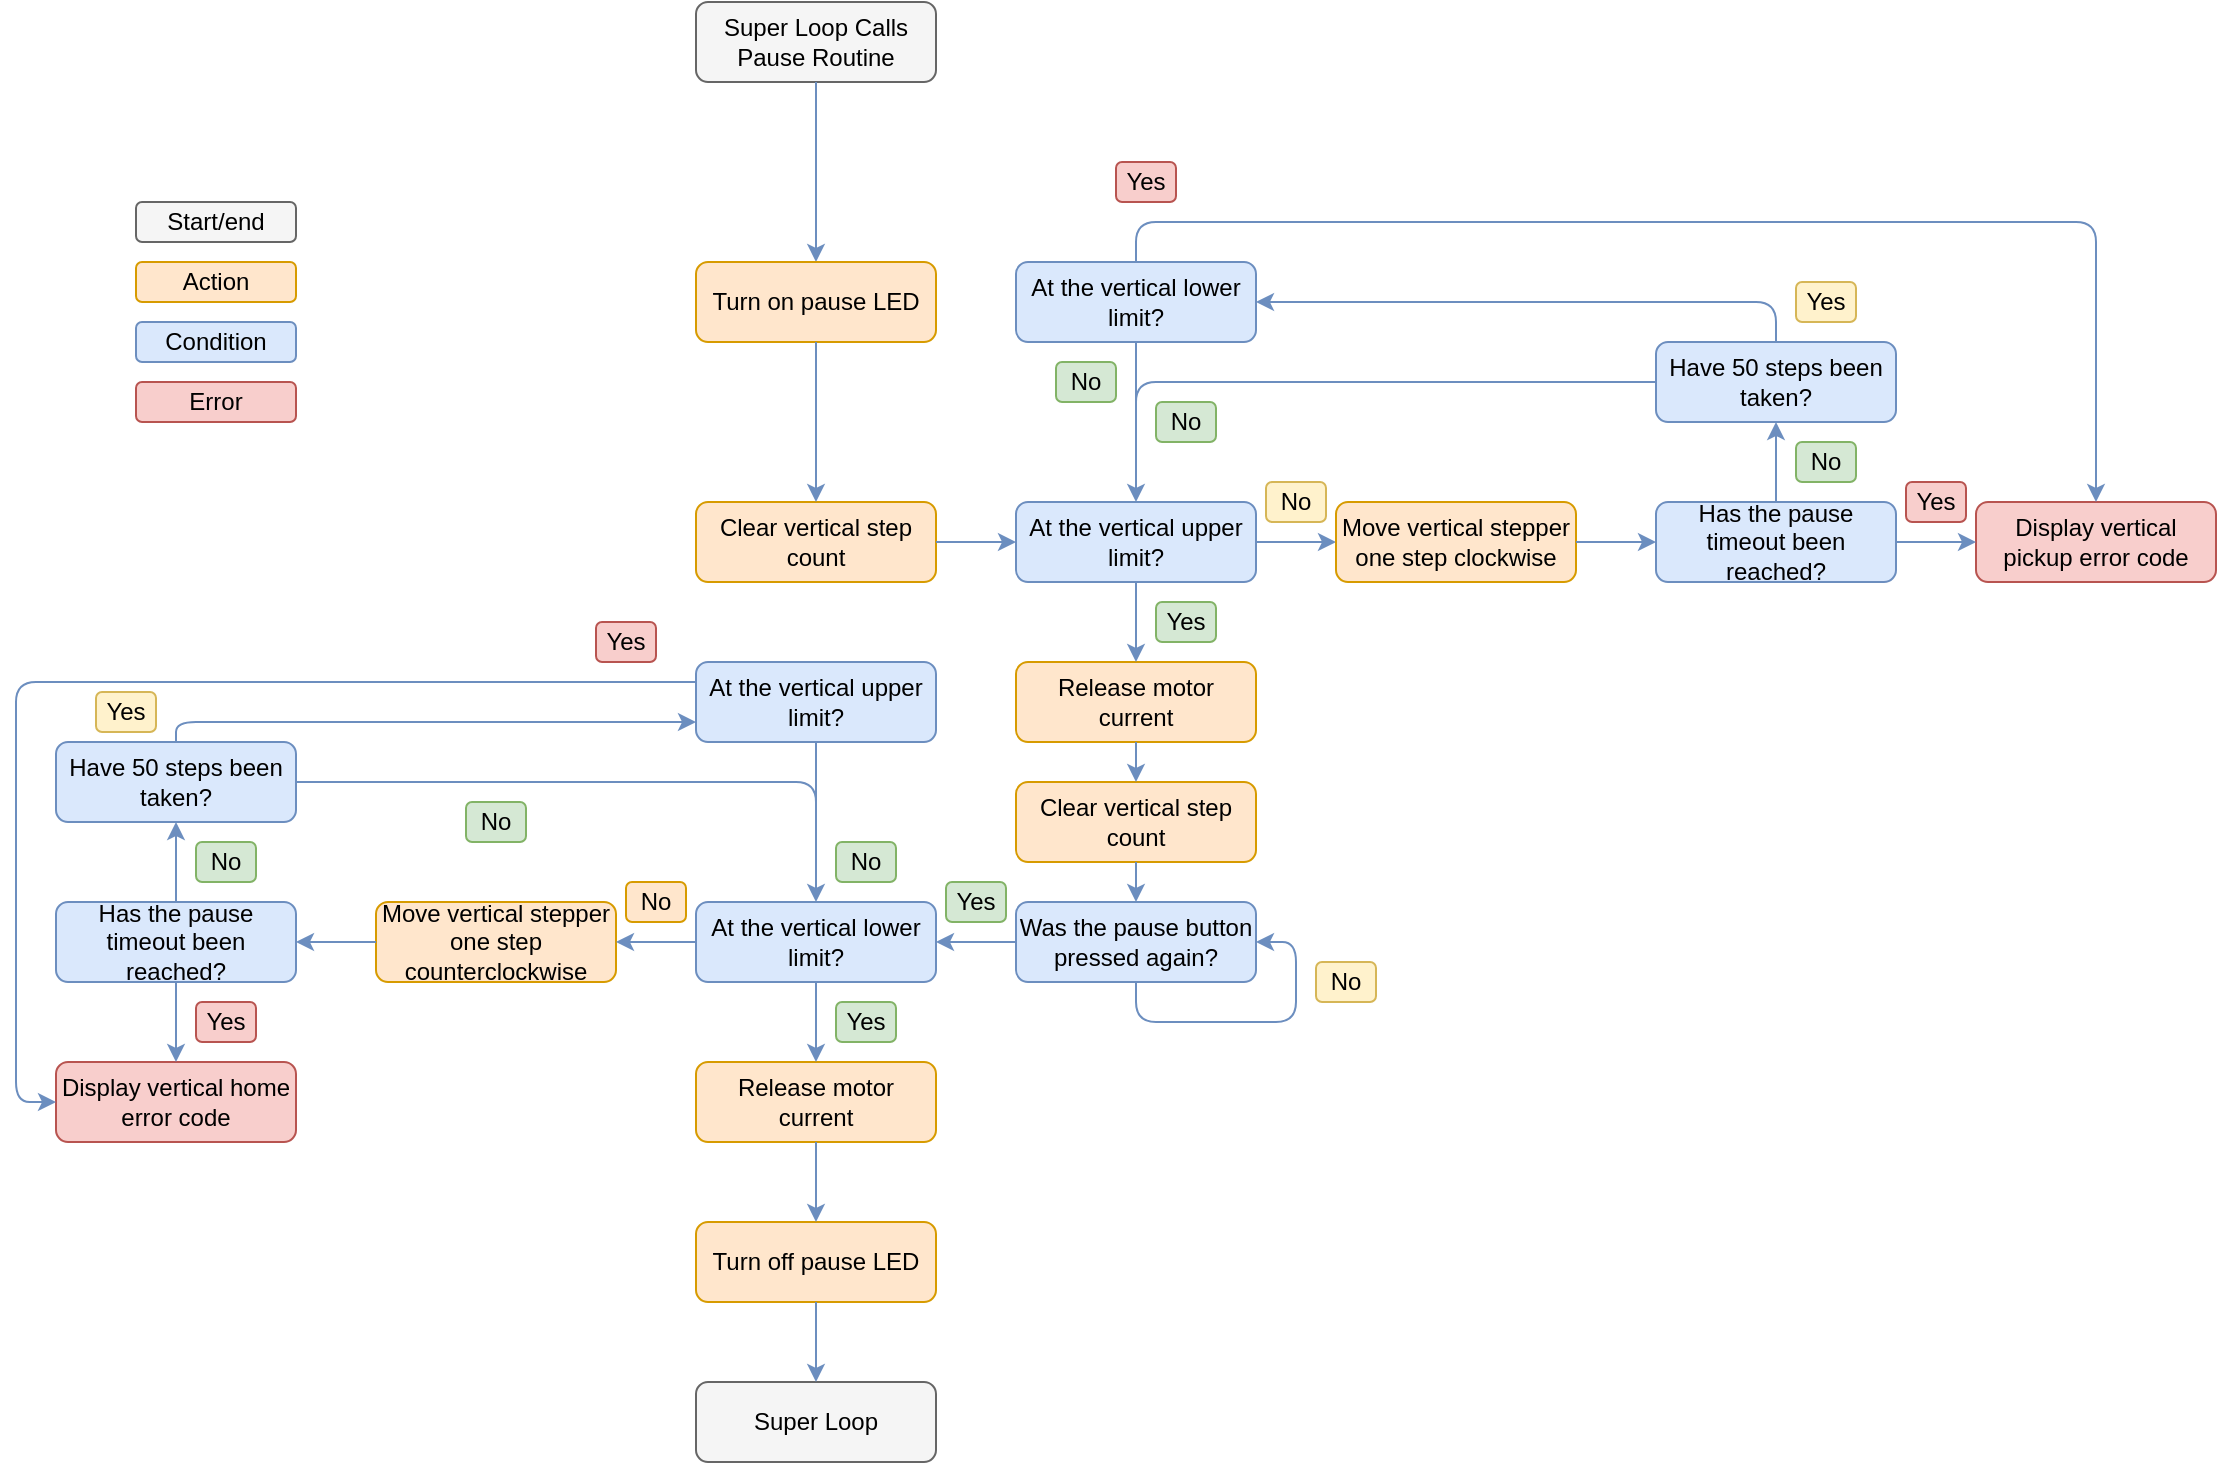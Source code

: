 <mxfile>
    <diagram id="YOFdkvzD34kuaXYOyUkx" name="Page-1">
        <mxGraphModel dx="1281" dy="941" grid="1" gridSize="10" guides="1" tooltips="1" connect="1" arrows="1" fold="1" page="1" pageScale="1" pageWidth="1600" pageHeight="1600" background="none" math="0" shadow="0">
            <root>
                <mxCell id="0"/>
                <mxCell id="1" parent="0"/>
                <mxCell id="12" value="&lt;font color=&quot;#000000&quot;&gt;Super Loop Calls Pause Routine&lt;/font&gt;" style="rounded=1;whiteSpace=wrap;html=1;fillColor=#f5f5f5;strokeColor=#666666;fontColor=#333333;" parent="1" vertex="1">
                    <mxGeometry x="640" y="40" width="120" height="40" as="geometry"/>
                </mxCell>
                <mxCell id="14" value="" style="endArrow=classic;html=1;fillColor=#dae8fc;strokeColor=#6c8ebf;entryX=0.5;entryY=0;entryDx=0;entryDy=0;exitX=0.5;exitY=1;exitDx=0;exitDy=0;" parent="1" edge="1" target="16" source="12">
                    <mxGeometry width="50" height="50" relative="1" as="geometry">
                        <mxPoint x="700" y="220" as="sourcePoint"/>
                        <mxPoint x="700" y="210" as="targetPoint"/>
                    </mxGeometry>
                </mxCell>
                <mxCell id="16" value="&lt;font color=&quot;#000000&quot;&gt;Turn on pause LED&lt;/font&gt;" style="rounded=1;whiteSpace=wrap;html=1;fillColor=#ffe6cc;strokeColor=#d79b00;" parent="1" vertex="1">
                    <mxGeometry x="640" y="170" width="120" height="40" as="geometry"/>
                </mxCell>
                <mxCell id="22" value="&lt;font color=&quot;#000000&quot;&gt;No&lt;/font&gt;" style="rounded=1;whiteSpace=wrap;html=1;fillColor=#fff2cc;strokeColor=#d6b656;direction=west;" parent="1" vertex="1">
                    <mxGeometry x="925" y="280" width="30" height="20" as="geometry"/>
                </mxCell>
                <mxCell id="25" value="&lt;font color=&quot;#000000&quot;&gt;Yes&lt;/font&gt;" style="rounded=1;whiteSpace=wrap;html=1;fillColor=#d5e8d4;strokeColor=#82b366;" parent="1" vertex="1">
                    <mxGeometry x="870" y="340" width="30" height="20" as="geometry"/>
                </mxCell>
                <mxCell id="42" value="&lt;font color=&quot;#000000&quot;&gt;Clear vertical step count&lt;/font&gt;" style="rounded=1;whiteSpace=wrap;html=1;fillColor=#ffe6cc;strokeColor=#d79b00;" vertex="1" parent="1">
                    <mxGeometry x="640" y="290" width="120" height="40" as="geometry"/>
                </mxCell>
                <mxCell id="43" value="" style="endArrow=classic;html=1;fillColor=#dae8fc;strokeColor=#6c8ebf;exitX=0.5;exitY=1;exitDx=0;exitDy=0;entryX=0.5;entryY=0;entryDx=0;entryDy=0;" edge="1" parent="1" source="16" target="42">
                    <mxGeometry width="50" height="50" relative="1" as="geometry">
                        <mxPoint x="710" y="180" as="sourcePoint"/>
                        <mxPoint x="710" y="220" as="targetPoint"/>
                    </mxGeometry>
                </mxCell>
                <mxCell id="44" value="&lt;font color=&quot;#000000&quot;&gt;At the vertical upper limit?&lt;/font&gt;" style="rounded=1;whiteSpace=wrap;html=1;fillColor=#dae8fc;strokeColor=#6c8ebf;" vertex="1" parent="1">
                    <mxGeometry x="800" y="290" width="120" height="40" as="geometry"/>
                </mxCell>
                <mxCell id="45" value="" style="endArrow=classic;html=1;fillColor=#dae8fc;strokeColor=#6c8ebf;exitX=1;exitY=0.5;exitDx=0;exitDy=0;entryX=0;entryY=0.5;entryDx=0;entryDy=0;" edge="1" parent="1" source="42" target="44">
                    <mxGeometry width="50" height="50" relative="1" as="geometry">
                        <mxPoint x="710" y="260" as="sourcePoint"/>
                        <mxPoint x="710" y="300" as="targetPoint"/>
                    </mxGeometry>
                </mxCell>
                <mxCell id="47" value="&lt;font color=&quot;#000000&quot;&gt;Release motor current&lt;/font&gt;" style="rounded=1;whiteSpace=wrap;html=1;fillColor=#ffe6cc;strokeColor=#d79b00;" vertex="1" parent="1">
                    <mxGeometry x="800" y="370" width="120" height="40" as="geometry"/>
                </mxCell>
                <mxCell id="48" value="&lt;font color=&quot;#000000&quot;&gt;Clear vertical step count&lt;/font&gt;" style="rounded=1;whiteSpace=wrap;html=1;fillColor=#ffe6cc;strokeColor=#d79b00;" vertex="1" parent="1">
                    <mxGeometry x="800" y="430" width="120" height="40" as="geometry"/>
                </mxCell>
                <mxCell id="49" value="" style="endArrow=classic;html=1;fillColor=#dae8fc;strokeColor=#6c8ebf;exitX=0.5;exitY=1;exitDx=0;exitDy=0;entryX=0.5;entryY=0;entryDx=0;entryDy=0;" edge="1" parent="1" source="44" target="47">
                    <mxGeometry width="50" height="50" relative="1" as="geometry">
                        <mxPoint x="710" y="260" as="sourcePoint"/>
                        <mxPoint x="710" y="300" as="targetPoint"/>
                    </mxGeometry>
                </mxCell>
                <mxCell id="50" value="" style="endArrow=classic;html=1;fillColor=#dae8fc;strokeColor=#6c8ebf;exitX=0.5;exitY=1;exitDx=0;exitDy=0;entryX=0.5;entryY=0;entryDx=0;entryDy=0;" edge="1" parent="1" source="47" target="48">
                    <mxGeometry width="50" height="50" relative="1" as="geometry">
                        <mxPoint x="870" y="340" as="sourcePoint"/>
                        <mxPoint x="870" y="380" as="targetPoint"/>
                    </mxGeometry>
                </mxCell>
                <mxCell id="51" value="&lt;font color=&quot;#000000&quot;&gt;Was the pause button pressed again?&lt;/font&gt;" style="rounded=1;whiteSpace=wrap;html=1;fillColor=#dae8fc;strokeColor=#6c8ebf;" vertex="1" parent="1">
                    <mxGeometry x="800" y="490" width="120" height="40" as="geometry"/>
                </mxCell>
                <mxCell id="52" value="" style="endArrow=classic;html=1;fillColor=#dae8fc;strokeColor=#6c8ebf;exitX=0.5;exitY=1;exitDx=0;exitDy=0;entryX=1;entryY=0.5;entryDx=0;entryDy=0;" edge="1" parent="1" source="51" target="51">
                    <mxGeometry width="50" height="50" relative="1" as="geometry">
                        <mxPoint x="870" y="340" as="sourcePoint"/>
                        <mxPoint x="870" y="610" as="targetPoint"/>
                        <Array as="points">
                            <mxPoint x="860" y="550"/>
                            <mxPoint x="940" y="550"/>
                            <mxPoint x="940" y="510"/>
                        </Array>
                    </mxGeometry>
                </mxCell>
                <mxCell id="53" value="&lt;font color=&quot;#000000&quot;&gt;No&lt;/font&gt;" style="rounded=1;whiteSpace=wrap;html=1;fillColor=#fff2cc;strokeColor=#d6b656;direction=west;" vertex="1" parent="1">
                    <mxGeometry x="950" y="520" width="30" height="20" as="geometry"/>
                </mxCell>
                <mxCell id="54" value="&lt;font color=&quot;#000000&quot;&gt;At the vertical lower limit?&lt;/font&gt;" style="rounded=1;whiteSpace=wrap;html=1;fillColor=#dae8fc;strokeColor=#6c8ebf;" vertex="1" parent="1">
                    <mxGeometry x="640" y="490" width="120" height="40" as="geometry"/>
                </mxCell>
                <mxCell id="55" value="" style="endArrow=classic;html=1;fillColor=#dae8fc;strokeColor=#6c8ebf;exitX=0;exitY=0.5;exitDx=0;exitDy=0;entryX=1;entryY=0.5;entryDx=0;entryDy=0;" edge="1" parent="1" source="51" target="54">
                    <mxGeometry width="50" height="50" relative="1" as="geometry">
                        <mxPoint x="770" y="320" as="sourcePoint"/>
                        <mxPoint x="810" y="320" as="targetPoint"/>
                    </mxGeometry>
                </mxCell>
                <mxCell id="56" value="" style="endArrow=classic;html=1;fillColor=#dae8fc;strokeColor=#6c8ebf;entryX=0.5;entryY=0;entryDx=0;entryDy=0;" edge="1" parent="1" target="51">
                    <mxGeometry width="50" height="50" relative="1" as="geometry">
                        <mxPoint x="860" y="470" as="sourcePoint"/>
                        <mxPoint x="870" y="440" as="targetPoint"/>
                    </mxGeometry>
                </mxCell>
                <mxCell id="57" value="&lt;font color=&quot;#000000&quot;&gt;Yes&lt;/font&gt;" style="rounded=1;whiteSpace=wrap;html=1;fillColor=#d5e8d4;strokeColor=#82b366;" vertex="1" parent="1">
                    <mxGeometry x="765" y="480" width="30" height="20" as="geometry"/>
                </mxCell>
                <mxCell id="58" value="&lt;font color=&quot;#000000&quot;&gt;Has the pause timeout been reached?&lt;/font&gt;" style="rounded=1;whiteSpace=wrap;html=1;fillColor=#dae8fc;strokeColor=#6c8ebf;" vertex="1" parent="1">
                    <mxGeometry x="1120" y="290" width="120" height="40" as="geometry"/>
                </mxCell>
                <mxCell id="59" value="" style="endArrow=classic;html=1;fillColor=#dae8fc;strokeColor=#6c8ebf;entryX=0;entryY=0.5;entryDx=0;entryDy=0;" edge="1" parent="1" target="79">
                    <mxGeometry width="50" height="50" relative="1" as="geometry">
                        <mxPoint x="920" y="310" as="sourcePoint"/>
                        <mxPoint x="810" y="320" as="targetPoint"/>
                    </mxGeometry>
                </mxCell>
                <mxCell id="61" value="&lt;font color=&quot;#000000&quot;&gt;Display vertical pickup error code&lt;/font&gt;" style="rounded=1;whiteSpace=wrap;html=1;fillColor=#f8cecc;strokeColor=#b85450;" vertex="1" parent="1">
                    <mxGeometry x="1280" y="290" width="120" height="40" as="geometry"/>
                </mxCell>
                <mxCell id="62" value="" style="endArrow=classic;html=1;fillColor=#dae8fc;strokeColor=#6c8ebf;entryX=0;entryY=0.5;entryDx=0;entryDy=0;exitX=1;exitY=0.5;exitDx=0;exitDy=0;" edge="1" parent="1" source="58" target="61">
                    <mxGeometry width="50" height="50" relative="1" as="geometry">
                        <mxPoint x="1090" y="320.0" as="sourcePoint"/>
                        <mxPoint x="1130" y="320.0" as="targetPoint"/>
                    </mxGeometry>
                </mxCell>
                <mxCell id="63" value="&lt;font color=&quot;#000000&quot;&gt;Yes&lt;/font&gt;" style="rounded=1;whiteSpace=wrap;html=1;fillColor=#f8cecc;strokeColor=#b85450;" vertex="1" parent="1">
                    <mxGeometry x="1245" y="280" width="30" height="20" as="geometry"/>
                </mxCell>
                <mxCell id="64" value="&lt;font color=&quot;#000000&quot;&gt;No&lt;/font&gt;" style="rounded=1;whiteSpace=wrap;html=1;fillColor=#d5e8d4;strokeColor=#82b366;direction=west;" vertex="1" parent="1">
                    <mxGeometry x="1190" y="260" width="30" height="20" as="geometry"/>
                </mxCell>
                <mxCell id="65" value="&lt;font color=&quot;#000000&quot;&gt;Have 50 steps been taken?&lt;/font&gt;" style="rounded=1;whiteSpace=wrap;html=1;fillColor=#dae8fc;strokeColor=#6c8ebf;" vertex="1" parent="1">
                    <mxGeometry x="1120" y="210" width="120" height="40" as="geometry"/>
                </mxCell>
                <mxCell id="66" value="" style="endArrow=classic;html=1;fillColor=#dae8fc;strokeColor=#6c8ebf;exitX=0.5;exitY=0;exitDx=0;exitDy=0;entryX=0.5;entryY=1;entryDx=0;entryDy=0;" edge="1" parent="1" source="58" target="65">
                    <mxGeometry width="50" height="50" relative="1" as="geometry">
                        <mxPoint x="1030" y="340.0" as="sourcePoint"/>
                        <mxPoint x="1030" y="380.0" as="targetPoint"/>
                    </mxGeometry>
                </mxCell>
                <mxCell id="67" value="&lt;font color=&quot;#000000&quot;&gt;At the vertical lower limit?&lt;/font&gt;" style="rounded=1;whiteSpace=wrap;html=1;fillColor=#dae8fc;strokeColor=#6c8ebf;" vertex="1" parent="1">
                    <mxGeometry x="800" y="170" width="120" height="40" as="geometry"/>
                </mxCell>
                <mxCell id="68" value="" style="endArrow=classic;html=1;fillColor=#dae8fc;strokeColor=#6c8ebf;exitX=0;exitY=0.5;exitDx=0;exitDy=0;entryX=0.5;entryY=0;entryDx=0;entryDy=0;" edge="1" parent="1" source="65" target="44">
                    <mxGeometry width="50" height="50" relative="1" as="geometry">
                        <mxPoint x="1030" y="300.0" as="sourcePoint"/>
                        <mxPoint x="1030" y="260.0" as="targetPoint"/>
                        <Array as="points">
                            <mxPoint x="860" y="230"/>
                        </Array>
                    </mxGeometry>
                </mxCell>
                <mxCell id="69" value="&lt;font color=&quot;#000000&quot;&gt;No&lt;/font&gt;" style="rounded=1;whiteSpace=wrap;html=1;fillColor=#d5e8d4;strokeColor=#82b366;direction=west;" vertex="1" parent="1">
                    <mxGeometry x="870" y="240" width="30" height="20" as="geometry"/>
                </mxCell>
                <mxCell id="70" value="&lt;font color=&quot;#000000&quot;&gt;No&lt;/font&gt;" style="rounded=1;whiteSpace=wrap;html=1;fillColor=#d5e8d4;strokeColor=#82b366;direction=west;" vertex="1" parent="1">
                    <mxGeometry x="820" y="220" width="30" height="20" as="geometry"/>
                </mxCell>
                <mxCell id="74" value="" style="endArrow=none;html=1;fillColor=#dae8fc;strokeColor=#6c8ebf;exitX=0.5;exitY=1;exitDx=0;exitDy=0;" edge="1" parent="1" source="67">
                    <mxGeometry width="50" height="50" relative="1" as="geometry">
                        <mxPoint x="920" y="400" as="sourcePoint"/>
                        <mxPoint x="860" y="260" as="targetPoint"/>
                    </mxGeometry>
                </mxCell>
                <mxCell id="75" value="" style="endArrow=classic;html=1;fillColor=#dae8fc;strokeColor=#6c8ebf;exitX=0.5;exitY=0;exitDx=0;exitDy=0;entryX=1;entryY=0.5;entryDx=0;entryDy=0;" edge="1" parent="1" source="65" target="67">
                    <mxGeometry width="50" height="50" relative="1" as="geometry">
                        <mxPoint x="1030" y="300.0" as="sourcePoint"/>
                        <mxPoint x="1030" y="260.0" as="targetPoint"/>
                        <Array as="points">
                            <mxPoint x="1180" y="190"/>
                        </Array>
                    </mxGeometry>
                </mxCell>
                <mxCell id="76" value="&lt;font color=&quot;#000000&quot;&gt;Yes&lt;/font&gt;" style="rounded=1;whiteSpace=wrap;html=1;fillColor=#fff2cc;strokeColor=#d6b656;direction=west;" vertex="1" parent="1">
                    <mxGeometry x="1190" y="180" width="30" height="20" as="geometry"/>
                </mxCell>
                <mxCell id="77" value="" style="endArrow=classic;html=1;fillColor=#dae8fc;strokeColor=#6c8ebf;entryX=0.5;entryY=0;entryDx=0;entryDy=0;exitX=0.5;exitY=0;exitDx=0;exitDy=0;" edge="1" parent="1" source="67" target="61">
                    <mxGeometry width="50" height="50" relative="1" as="geometry">
                        <mxPoint x="930" y="320.0" as="sourcePoint"/>
                        <mxPoint x="970" y="320.0" as="targetPoint"/>
                        <Array as="points">
                            <mxPoint x="860" y="150"/>
                            <mxPoint x="1340" y="150"/>
                        </Array>
                    </mxGeometry>
                </mxCell>
                <mxCell id="78" value="&lt;font color=&quot;#000000&quot;&gt;Yes&lt;/font&gt;" style="rounded=1;whiteSpace=wrap;html=1;fillColor=#f8cecc;strokeColor=#b85450;direction=west;" vertex="1" parent="1">
                    <mxGeometry x="850" y="120" width="30" height="20" as="geometry"/>
                </mxCell>
                <mxCell id="79" value="&lt;font color=&quot;#000000&quot;&gt;Move vertical stepper one step clockwise&lt;/font&gt;" style="rounded=1;whiteSpace=wrap;html=1;fillColor=#ffe6cc;strokeColor=#d79b00;" vertex="1" parent="1">
                    <mxGeometry x="960" y="290" width="120" height="40" as="geometry"/>
                </mxCell>
                <mxCell id="80" value="" style="endArrow=classic;html=1;fillColor=#dae8fc;strokeColor=#6c8ebf;entryX=0;entryY=0.5;entryDx=0;entryDy=0;exitX=1;exitY=0.5;exitDx=0;exitDy=0;" edge="1" parent="1" source="79" target="58">
                    <mxGeometry width="50" height="50" relative="1" as="geometry">
                        <mxPoint x="930" y="320.0" as="sourcePoint"/>
                        <mxPoint x="970" y="320.0" as="targetPoint"/>
                    </mxGeometry>
                </mxCell>
                <mxCell id="82" value="&lt;font color=&quot;#000000&quot;&gt;Move vertical stepper one step counterclockwise&lt;/font&gt;" style="rounded=1;whiteSpace=wrap;html=1;fillColor=#ffe6cc;strokeColor=#d79b00;" vertex="1" parent="1">
                    <mxGeometry x="480" y="490" width="120" height="40" as="geometry"/>
                </mxCell>
                <mxCell id="83" value="" style="endArrow=classic;html=1;fillColor=#dae8fc;strokeColor=#6c8ebf;entryX=1;entryY=0.5;entryDx=0;entryDy=0;exitX=0;exitY=0.5;exitDx=0;exitDy=0;" edge="1" parent="1" source="54" target="82">
                    <mxGeometry width="50" height="50" relative="1" as="geometry">
                        <mxPoint x="930" y="320" as="sourcePoint"/>
                        <mxPoint x="970" y="320" as="targetPoint"/>
                    </mxGeometry>
                </mxCell>
                <mxCell id="84" value="&lt;font color=&quot;#000000&quot;&gt;No&lt;/font&gt;" style="rounded=1;whiteSpace=wrap;html=1;fillColor=#ffe6cc;strokeColor=#d79b00;" vertex="1" parent="1">
                    <mxGeometry x="605" y="480" width="30" height="20" as="geometry"/>
                </mxCell>
                <mxCell id="85" value="&lt;font color=&quot;#000000&quot;&gt;Has the pause timeout been reached?&lt;/font&gt;" style="rounded=1;whiteSpace=wrap;html=1;fillColor=#dae8fc;strokeColor=#6c8ebf;" vertex="1" parent="1">
                    <mxGeometry x="320" y="490" width="120" height="40" as="geometry"/>
                </mxCell>
                <mxCell id="86" value="" style="endArrow=classic;html=1;fillColor=#dae8fc;strokeColor=#6c8ebf;entryX=1;entryY=0.5;entryDx=0;entryDy=0;exitX=0;exitY=0.5;exitDx=0;exitDy=0;" edge="1" parent="1" source="82" target="85">
                    <mxGeometry width="50" height="50" relative="1" as="geometry">
                        <mxPoint x="650" y="520" as="sourcePoint"/>
                        <mxPoint x="610" y="520" as="targetPoint"/>
                    </mxGeometry>
                </mxCell>
                <mxCell id="87" value="&lt;font color=&quot;#000000&quot;&gt;Display vertical home error code&lt;/font&gt;" style="rounded=1;whiteSpace=wrap;html=1;fillColor=#f8cecc;strokeColor=#b85450;" vertex="1" parent="1">
                    <mxGeometry x="320" y="570" width="120" height="40" as="geometry"/>
                </mxCell>
                <mxCell id="90" value="" style="endArrow=classic;html=1;fillColor=#dae8fc;strokeColor=#6c8ebf;entryX=0.5;entryY=0;entryDx=0;entryDy=0;exitX=0.5;exitY=1;exitDx=0;exitDy=0;" edge="1" parent="1" source="85" target="87">
                    <mxGeometry width="50" height="50" relative="1" as="geometry">
                        <mxPoint x="380" y="540" as="sourcePoint"/>
                        <mxPoint x="450" y="520" as="targetPoint"/>
                    </mxGeometry>
                </mxCell>
                <mxCell id="91" value="" style="endArrow=classic;html=1;fillColor=#dae8fc;strokeColor=#6c8ebf;exitX=0.5;exitY=1;exitDx=0;exitDy=0;" edge="1" parent="1" source="92">
                    <mxGeometry width="50" height="50" relative="1" as="geometry">
                        <mxPoint x="650" y="520" as="sourcePoint"/>
                        <mxPoint x="660" y="600" as="targetPoint"/>
                    </mxGeometry>
                </mxCell>
                <mxCell id="93" value="&lt;font color=&quot;#000000&quot;&gt;Turn off pause LED&lt;/font&gt;" style="rounded=1;whiteSpace=wrap;html=1;fillColor=#ffe6cc;strokeColor=#d79b00;" vertex="1" parent="1">
                    <mxGeometry x="640" y="650" width="120" height="40" as="geometry"/>
                </mxCell>
                <mxCell id="94" value="&lt;font color=&quot;#000000&quot;&gt;Super Loop&lt;br&gt;&lt;/font&gt;" style="rounded=1;whiteSpace=wrap;html=1;fillColor=#f5f5f5;strokeColor=#666666;fontColor=#333333;" vertex="1" parent="1">
                    <mxGeometry x="640" y="730" width="120" height="40" as="geometry"/>
                </mxCell>
                <mxCell id="92" value="&lt;font color=&quot;#000000&quot;&gt;Release motor current&lt;/font&gt;" style="rounded=1;whiteSpace=wrap;html=1;fillColor=#ffe6cc;strokeColor=#d79b00;" vertex="1" parent="1">
                    <mxGeometry x="640" y="570" width="120" height="40" as="geometry"/>
                </mxCell>
                <mxCell id="95" value="" style="endArrow=classic;html=1;fillColor=#dae8fc;strokeColor=#6c8ebf;exitX=0.5;exitY=1;exitDx=0;exitDy=0;" edge="1" parent="1" source="54" target="92">
                    <mxGeometry width="50" height="50" relative="1" as="geometry">
                        <mxPoint x="700" y="530" as="sourcePoint"/>
                        <mxPoint x="660" y="600" as="targetPoint"/>
                    </mxGeometry>
                </mxCell>
                <mxCell id="96" value="" style="endArrow=classic;html=1;fillColor=#dae8fc;strokeColor=#6c8ebf;exitX=0.5;exitY=1;exitDx=0;exitDy=0;entryX=0.5;entryY=0;entryDx=0;entryDy=0;" edge="1" parent="1" source="92" target="93">
                    <mxGeometry width="50" height="50" relative="1" as="geometry">
                        <mxPoint x="710" y="540" as="sourcePoint"/>
                        <mxPoint x="710" y="580" as="targetPoint"/>
                    </mxGeometry>
                </mxCell>
                <mxCell id="97" value="" style="endArrow=classic;html=1;fillColor=#dae8fc;strokeColor=#6c8ebf;exitX=0.5;exitY=1;exitDx=0;exitDy=0;entryX=0.5;entryY=0;entryDx=0;entryDy=0;" edge="1" parent="1" source="93" target="94">
                    <mxGeometry width="50" height="50" relative="1" as="geometry">
                        <mxPoint x="720" y="550" as="sourcePoint"/>
                        <mxPoint x="720" y="590" as="targetPoint"/>
                    </mxGeometry>
                </mxCell>
                <mxCell id="98" value="&lt;font color=&quot;#000000&quot;&gt;Yes&lt;/font&gt;" style="rounded=1;whiteSpace=wrap;html=1;fillColor=#d5e8d4;strokeColor=#82b366;" vertex="1" parent="1">
                    <mxGeometry x="710" y="540" width="30" height="20" as="geometry"/>
                </mxCell>
                <mxCell id="99" value="&lt;font color=&quot;#000000&quot;&gt;Have 50 steps been taken?&lt;/font&gt;" style="rounded=1;whiteSpace=wrap;html=1;fillColor=#dae8fc;strokeColor=#6c8ebf;" vertex="1" parent="1">
                    <mxGeometry x="320" y="410" width="120" height="40" as="geometry"/>
                </mxCell>
                <mxCell id="100" value="" style="endArrow=classic;html=1;fillColor=#dae8fc;strokeColor=#6c8ebf;entryX=0.5;entryY=1;entryDx=0;entryDy=0;exitX=0.5;exitY=0;exitDx=0;exitDy=0;" edge="1" parent="1" source="85" target="99">
                    <mxGeometry width="50" height="50" relative="1" as="geometry">
                        <mxPoint x="650" y="520" as="sourcePoint"/>
                        <mxPoint x="610" y="520" as="targetPoint"/>
                    </mxGeometry>
                </mxCell>
                <mxCell id="101" value="&lt;font color=&quot;#000000&quot;&gt;Yes&lt;/font&gt;" style="rounded=1;whiteSpace=wrap;html=1;fillColor=#f8cecc;strokeColor=#b85450;" vertex="1" parent="1">
                    <mxGeometry x="390" y="540" width="30" height="20" as="geometry"/>
                </mxCell>
                <mxCell id="102" value="&lt;font color=&quot;#000000&quot;&gt;No&lt;/font&gt;" style="rounded=1;whiteSpace=wrap;html=1;fillColor=#d5e8d4;strokeColor=#82b366;direction=west;" vertex="1" parent="1">
                    <mxGeometry x="390" y="460" width="30" height="20" as="geometry"/>
                </mxCell>
                <mxCell id="103" value="&lt;font color=&quot;#000000&quot;&gt;At the vertical upper limit?&lt;/font&gt;" style="rounded=1;whiteSpace=wrap;html=1;fillColor=#dae8fc;strokeColor=#6c8ebf;" vertex="1" parent="1">
                    <mxGeometry x="640" y="370" width="120" height="40" as="geometry"/>
                </mxCell>
                <mxCell id="105" value="" style="endArrow=classic;html=1;fillColor=#dae8fc;strokeColor=#6c8ebf;exitX=0.5;exitY=1;exitDx=0;exitDy=0;entryX=0.5;entryY=0;entryDx=0;entryDy=0;" edge="1" parent="1" source="103" target="54">
                    <mxGeometry width="50" height="50" relative="1" as="geometry">
                        <mxPoint x="710" y="540" as="sourcePoint"/>
                        <mxPoint x="710" y="580" as="targetPoint"/>
                    </mxGeometry>
                </mxCell>
                <mxCell id="106" value="&lt;font color=&quot;#000000&quot;&gt;No&lt;/font&gt;" style="rounded=1;whiteSpace=wrap;html=1;fillColor=#d5e8d4;strokeColor=#82b366;" vertex="1" parent="1">
                    <mxGeometry x="710" y="460" width="30" height="20" as="geometry"/>
                </mxCell>
                <mxCell id="107" value="" style="endArrow=classic;html=1;fillColor=#dae8fc;strokeColor=#6c8ebf;entryX=0;entryY=0.75;entryDx=0;entryDy=0;exitX=0.5;exitY=0;exitDx=0;exitDy=0;" edge="1" parent="1" source="99" target="103">
                    <mxGeometry width="50" height="50" relative="1" as="geometry">
                        <mxPoint x="390" y="500" as="sourcePoint"/>
                        <mxPoint x="390" y="460" as="targetPoint"/>
                        <Array as="points">
                            <mxPoint x="380" y="400"/>
                        </Array>
                    </mxGeometry>
                </mxCell>
                <mxCell id="108" value="&lt;font color=&quot;#000000&quot;&gt;Yes&lt;/font&gt;" style="rounded=1;whiteSpace=wrap;html=1;fillColor=#fff2cc;strokeColor=#d6b656;direction=west;" vertex="1" parent="1">
                    <mxGeometry x="340" y="385" width="30" height="20" as="geometry"/>
                </mxCell>
                <mxCell id="109" value="&lt;font color=&quot;#000000&quot;&gt;No&lt;/font&gt;" style="rounded=1;whiteSpace=wrap;html=1;fillColor=#d5e8d4;strokeColor=#82b366;direction=west;" vertex="1" parent="1">
                    <mxGeometry x="525" y="440" width="30" height="20" as="geometry"/>
                </mxCell>
                <mxCell id="111" value="" style="endArrow=none;html=1;fillColor=#dae8fc;strokeColor=#6c8ebf;exitX=1;exitY=0.5;exitDx=0;exitDy=0;" edge="1" parent="1" source="99">
                    <mxGeometry width="50" height="50" relative="1" as="geometry">
                        <mxPoint x="610" y="280" as="sourcePoint"/>
                        <mxPoint x="700" y="470" as="targetPoint"/>
                        <Array as="points">
                            <mxPoint x="700" y="430"/>
                        </Array>
                    </mxGeometry>
                </mxCell>
                <mxCell id="112" value="" style="endArrow=classic;html=1;fillColor=#dae8fc;strokeColor=#6c8ebf;exitX=0;exitY=0.25;exitDx=0;exitDy=0;entryX=0;entryY=0.5;entryDx=0;entryDy=0;" edge="1" parent="1" source="103" target="87">
                    <mxGeometry width="50" height="50" relative="1" as="geometry">
                        <mxPoint x="770" y="320" as="sourcePoint"/>
                        <mxPoint x="810" y="320" as="targetPoint"/>
                        <Array as="points">
                            <mxPoint x="300" y="380"/>
                            <mxPoint x="300" y="590"/>
                        </Array>
                    </mxGeometry>
                </mxCell>
                <mxCell id="113" value="&lt;font color=&quot;#000000&quot;&gt;Yes&lt;/font&gt;" style="rounded=1;whiteSpace=wrap;html=1;fillColor=#f8cecc;strokeColor=#b85450;direction=west;" vertex="1" parent="1">
                    <mxGeometry x="590" y="350" width="30" height="20" as="geometry"/>
                </mxCell>
                <mxCell id="114" value="&lt;font color=&quot;#000000&quot;&gt;Action&lt;/font&gt;" style="rounded=1;whiteSpace=wrap;html=1;fillColor=#ffe6cc;strokeColor=#d79b00;" vertex="1" parent="1">
                    <mxGeometry x="360" y="170" width="80" height="20" as="geometry"/>
                </mxCell>
                <mxCell id="115" value="&lt;font color=&quot;#000000&quot;&gt;Condition&lt;/font&gt;" style="rounded=1;whiteSpace=wrap;html=1;fillColor=#dae8fc;strokeColor=#6c8ebf;" vertex="1" parent="1">
                    <mxGeometry x="360" y="200" width="80" height="20" as="geometry"/>
                </mxCell>
                <mxCell id="116" value="&lt;font color=&quot;#000000&quot;&gt;Start/end&lt;/font&gt;" style="rounded=1;whiteSpace=wrap;html=1;fillColor=#f5f5f5;strokeColor=#666666;fontColor=#333333;" vertex="1" parent="1">
                    <mxGeometry x="360" y="140" width="80" height="20" as="geometry"/>
                </mxCell>
                <mxCell id="117" value="&lt;font color=&quot;#000000&quot;&gt;Error&lt;/font&gt;" style="rounded=1;whiteSpace=wrap;html=1;fillColor=#f8cecc;strokeColor=#b85450;" vertex="1" parent="1">
                    <mxGeometry x="360" y="230" width="80" height="20" as="geometry"/>
                </mxCell>
            </root>
        </mxGraphModel>
    </diagram>
</mxfile>